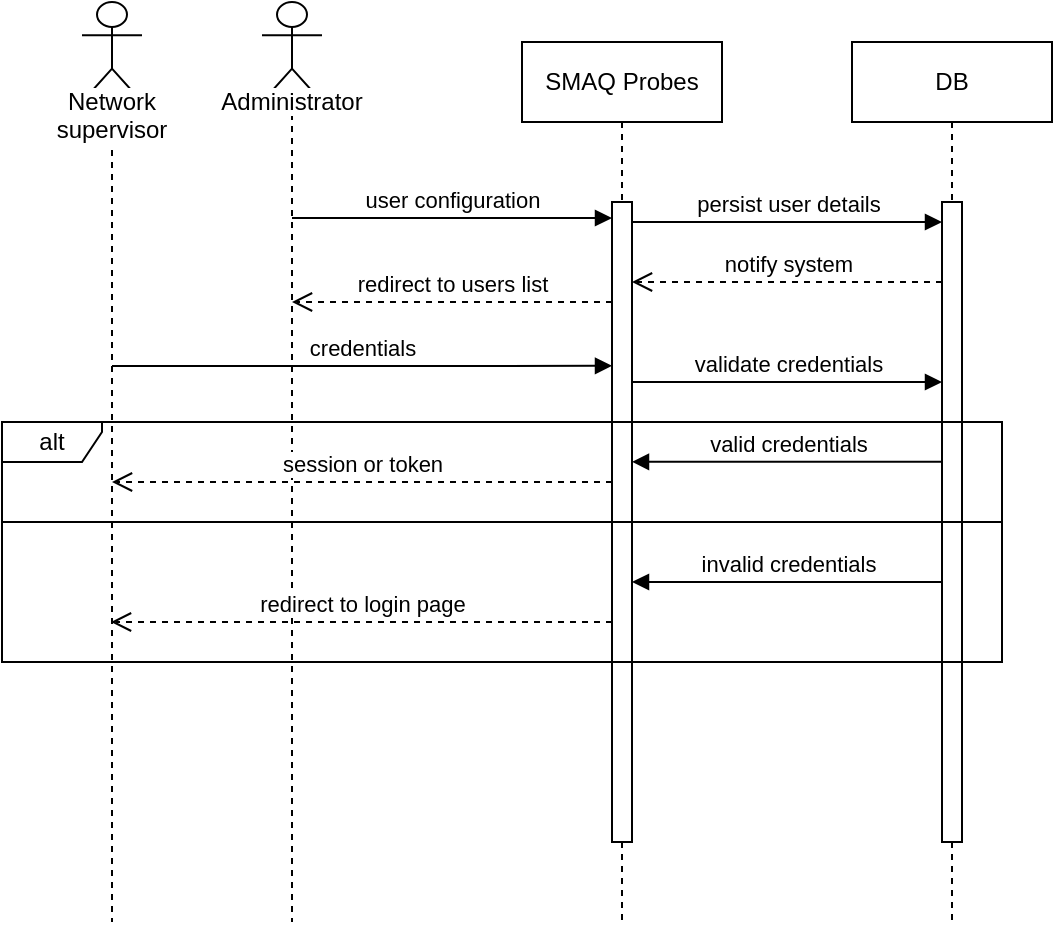 <mxfile version="10.7.5" type="device"><diagram id="PuhRp-dATHcYzODbspqL" name="Page-1"><mxGraphModel dx="840" dy="484" grid="1" gridSize="10" guides="1" tooltips="1" connect="1" arrows="1" fold="1" page="1" pageScale="1" pageWidth="827" pageHeight="1169" math="0" shadow="0"><root><mxCell id="0"/><mxCell id="1" parent="0"/><mxCell id="aqByc05Zi8-9KhgWz1-U-2" value="SMAQ Probes" style="shape=umlLifeline;perimeter=lifelinePerimeter;whiteSpace=wrap;html=1;container=1;collapsible=0;recursiveResize=0;outlineConnect=0;" vertex="1" parent="1"><mxGeometry x="290" y="40" width="100" height="440" as="geometry"/></mxCell><mxCell id="aqByc05Zi8-9KhgWz1-U-8" value="" style="html=1;points=[];perimeter=orthogonalPerimeter;" vertex="1" parent="aqByc05Zi8-9KhgWz1-U-2"><mxGeometry x="45" y="80" width="10" height="320" as="geometry"/></mxCell><mxCell id="aqByc05Zi8-9KhgWz1-U-3" value="DB" style="shape=umlLifeline;perimeter=lifelinePerimeter;whiteSpace=wrap;html=1;container=1;collapsible=0;recursiveResize=0;outlineConnect=0;" vertex="1" parent="1"><mxGeometry x="455" y="40" width="100" height="440" as="geometry"/></mxCell><mxCell id="aqByc05Zi8-9KhgWz1-U-9" value="" style="html=1;points=[];perimeter=orthogonalPerimeter;" vertex="1" parent="aqByc05Zi8-9KhgWz1-U-3"><mxGeometry x="45" y="80" width="10" height="320" as="geometry"/></mxCell><mxCell id="aqByc05Zi8-9KhgWz1-U-5" value="Administrator" style="shape=umlLifeline;participant=umlActor;perimeter=lifelinePerimeter;whiteSpace=wrap;html=1;container=1;collapsible=0;recursiveResize=0;verticalAlign=top;spacingTop=36;labelBackgroundColor=#ffffff;outlineConnect=0;size=50;" vertex="1" parent="1"><mxGeometry x="160" y="20" width="30" height="460" as="geometry"/></mxCell><mxCell id="aqByc05Zi8-9KhgWz1-U-11" value="user configuration" style="html=1;verticalAlign=bottom;endArrow=block;entryX=0;entryY=0.025;entryDx=0;entryDy=0;entryPerimeter=0;" edge="1" parent="1" source="aqByc05Zi8-9KhgWz1-U-5" target="aqByc05Zi8-9KhgWz1-U-8"><mxGeometry width="80" relative="1" as="geometry"><mxPoint x="180" y="128" as="sourcePoint"/><mxPoint x="330" y="127" as="targetPoint"/><Array as="points"><mxPoint x="280" y="128"/></Array></mxGeometry></mxCell><mxCell id="aqByc05Zi8-9KhgWz1-U-12" value="validate credentials" style="html=1;verticalAlign=bottom;endArrow=block;" edge="1" parent="1"><mxGeometry width="80" relative="1" as="geometry"><mxPoint x="345" y="210" as="sourcePoint"/><mxPoint x="500" y="210" as="targetPoint"/></mxGeometry></mxCell><mxCell id="aqByc05Zi8-9KhgWz1-U-34" value="Network supervisor" style="shape=umlLifeline;participant=umlActor;perimeter=lifelinePerimeter;whiteSpace=wrap;html=1;container=1;collapsible=0;recursiveResize=0;verticalAlign=top;spacingTop=36;labelBackgroundColor=#ffffff;outlineConnect=0;size=50;" vertex="1" parent="1"><mxGeometry x="70" y="20" width="30" height="460" as="geometry"/></mxCell><mxCell id="aqByc05Zi8-9KhgWz1-U-38" value="persist user details" style="html=1;verticalAlign=bottom;endArrow=block;" edge="1" parent="1"><mxGeometry width="80" relative="1" as="geometry"><mxPoint x="345" y="130" as="sourcePoint"/><mxPoint x="500" y="130" as="targetPoint"/></mxGeometry></mxCell><mxCell id="aqByc05Zi8-9KhgWz1-U-39" value="notify system" style="html=1;verticalAlign=bottom;endArrow=open;dashed=1;endSize=8;exitX=0;exitY=0.154;exitDx=0;exitDy=0;exitPerimeter=0;" edge="1" parent="1"><mxGeometry relative="1" as="geometry"><mxPoint x="500" y="160" as="sourcePoint"/><mxPoint x="345" y="160" as="targetPoint"/><Array as="points"/></mxGeometry></mxCell><mxCell id="aqByc05Zi8-9KhgWz1-U-46" value="credentials" style="html=1;verticalAlign=bottom;endArrow=block;entryX=0;entryY=0.256;entryDx=0;entryDy=0;entryPerimeter=0;" edge="1" parent="1" source="aqByc05Zi8-9KhgWz1-U-34" target="aqByc05Zi8-9KhgWz1-U-8"><mxGeometry width="80" relative="1" as="geometry"><mxPoint x="90" y="278" as="sourcePoint"/><mxPoint x="140" y="420" as="targetPoint"/><Array as="points"><mxPoint x="200" y="202"/></Array></mxGeometry></mxCell><mxCell id="aqByc05Zi8-9KhgWz1-U-47" value="valid credentials" style="html=1;verticalAlign=bottom;endArrow=block;entryX=1;entryY=0.406;entryDx=0;entryDy=0;entryPerimeter=0;exitX=0;exitY=0.406;exitDx=0;exitDy=0;exitPerimeter=0;" edge="1" parent="1" source="aqByc05Zi8-9KhgWz1-U-9" target="aqByc05Zi8-9KhgWz1-U-8"><mxGeometry width="80" relative="1" as="geometry"><mxPoint x="500" y="310" as="sourcePoint"/><mxPoint x="350" y="310" as="targetPoint"/></mxGeometry></mxCell><mxCell id="aqByc05Zi8-9KhgWz1-U-59" value="redirect to users list" style="html=1;verticalAlign=bottom;endArrow=open;dashed=1;endSize=8;exitX=0;exitY=0.154;exitDx=0;exitDy=0;exitPerimeter=0;" edge="1" parent="1"><mxGeometry relative="1" as="geometry"><mxPoint x="335" y="170" as="sourcePoint"/><mxPoint x="175" y="170" as="targetPoint"/><Array as="points"/></mxGeometry></mxCell><mxCell id="aqByc05Zi8-9KhgWz1-U-60" value="session or token" style="html=1;verticalAlign=bottom;endArrow=open;dashed=1;endSize=8;exitX=0;exitY=0.154;exitDx=0;exitDy=0;exitPerimeter=0;" edge="1" parent="1" target="aqByc05Zi8-9KhgWz1-U-34"><mxGeometry relative="1" as="geometry"><mxPoint x="335" y="260" as="sourcePoint"/><mxPoint x="175" y="260" as="targetPoint"/><Array as="points"/></mxGeometry></mxCell><mxCell id="aqByc05Zi8-9KhgWz1-U-61" value="invalid credentials" style="html=1;verticalAlign=bottom;endArrow=block;entryX=1;entryY=0.406;entryDx=0;entryDy=0;entryPerimeter=0;exitX=0;exitY=0.406;exitDx=0;exitDy=0;exitPerimeter=0;" edge="1" parent="1"><mxGeometry width="80" relative="1" as="geometry"><mxPoint x="500" y="310" as="sourcePoint"/><mxPoint x="345" y="310" as="targetPoint"/></mxGeometry></mxCell><mxCell id="aqByc05Zi8-9KhgWz1-U-62" value="redirect to login page" style="html=1;verticalAlign=bottom;endArrow=open;dashed=1;endSize=8;exitX=0;exitY=0.154;exitDx=0;exitDy=0;exitPerimeter=0;" edge="1" parent="1"><mxGeometry relative="1" as="geometry"><mxPoint x="335" y="330" as="sourcePoint"/><mxPoint x="84.5" y="330" as="targetPoint"/><Array as="points"/></mxGeometry></mxCell><mxCell id="aqByc05Zi8-9KhgWz1-U-63" value="alt" style="shape=umlFrame;whiteSpace=wrap;html=1;width=50;height=20;" vertex="1" parent="1"><mxGeometry x="30" y="230" width="500" height="120" as="geometry"/></mxCell><mxCell id="aqByc05Zi8-9KhgWz1-U-64" value="" style="line;strokeWidth=1;fillColor=none;align=left;verticalAlign=middle;spacingTop=-1;spacingLeft=3;spacingRight=3;rotatable=0;labelPosition=right;points=[];portConstraint=eastwest;" vertex="1" parent="1"><mxGeometry x="30" y="276" width="500" height="8" as="geometry"/></mxCell></root></mxGraphModel></diagram></mxfile>
